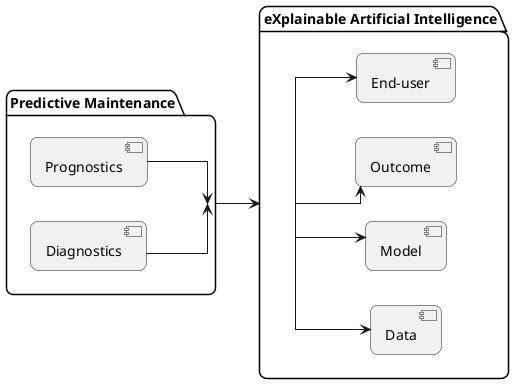 @startuml "PdM_XAI_illustration"
' top to bottom direction
' left to right direction
' title "PdM and XAI illustration"
' header "PdM XAI illustration"
' !theme sketchy
' skinparam conditionStyle InsideDiamond
' skinparam conditionStyle inside
' skinparam conditionStyle diamond
skinparam ConditionEndStyle hline
skinparam monochrome true
skinparam shadowing false
skinparam roundcorner 15
skinparam linetype ortho

' skinparam Style strictuml
' skinparam Handwritten true

' !define LIGHTSTYLE
' !define DARKRED
' !include https://raw.githubusercontent.com/Drakemor/RedDress-PlantUML/master/style.puml

left to right direction
package "Predictive Maintenance" {
  ' [Anomaly detection] --> [Predictive Maintenance]
  [Prognostics] --> [Predictive Maintenance]
  [Diagnostics] --> [Predictive Maintenance]
}

package "eXplainable Artificial Intelligence" {
  [eXplainable Artificial Intelligence] --> [End-user]
  [eXplainable Artificial Intelligence] --> [Outcome]
  [eXplainable Artificial Intelligence] --> [Model]
  [eXplainable Artificial Intelligence] --> [Data]
}

[Predictive Maintenance] --> [eXplainable Artificial Intelligence]
@enduml